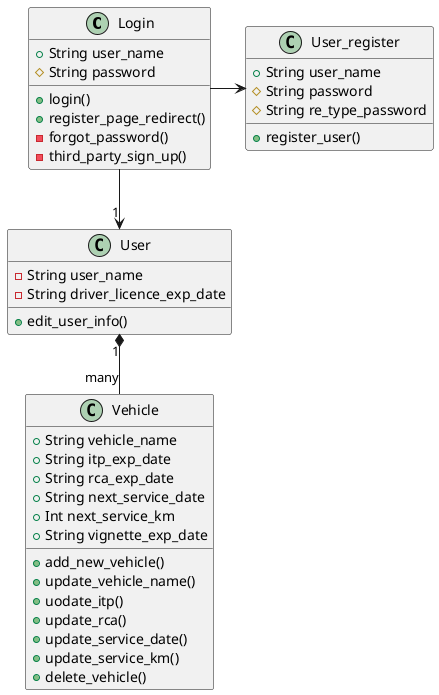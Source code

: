 @startuml
'https://plantuml.com/class-diagram

class Login
{
    +String user_name
    #String password
    +login()
    +register_page_redirect()
    -forgot_password()
    -third_party_sign_up()
}

class User_register
{
    +String user_name
    #String password
    #String re_type_password
    +register_user()
}
class User
{
    -String user_name
    -String driver_licence_exp_date
    +edit_user_info()
}

class Vehicle
{
    +String vehicle_name
    +String itp_exp_date
    +String rca_exp_date
    +String next_service_date
    +Int next_service_km
    +String vignette_exp_date
    +add_new_vehicle()
    +update_vehicle_name()
    +uodate_itp()
    +update_rca()
    +update_service_date()
    +update_service_km()
    +delete_vehicle()
 }
 Login-> User_register
 Login --> "1" User

 User "1" *--"many" Vehicle



@enduml